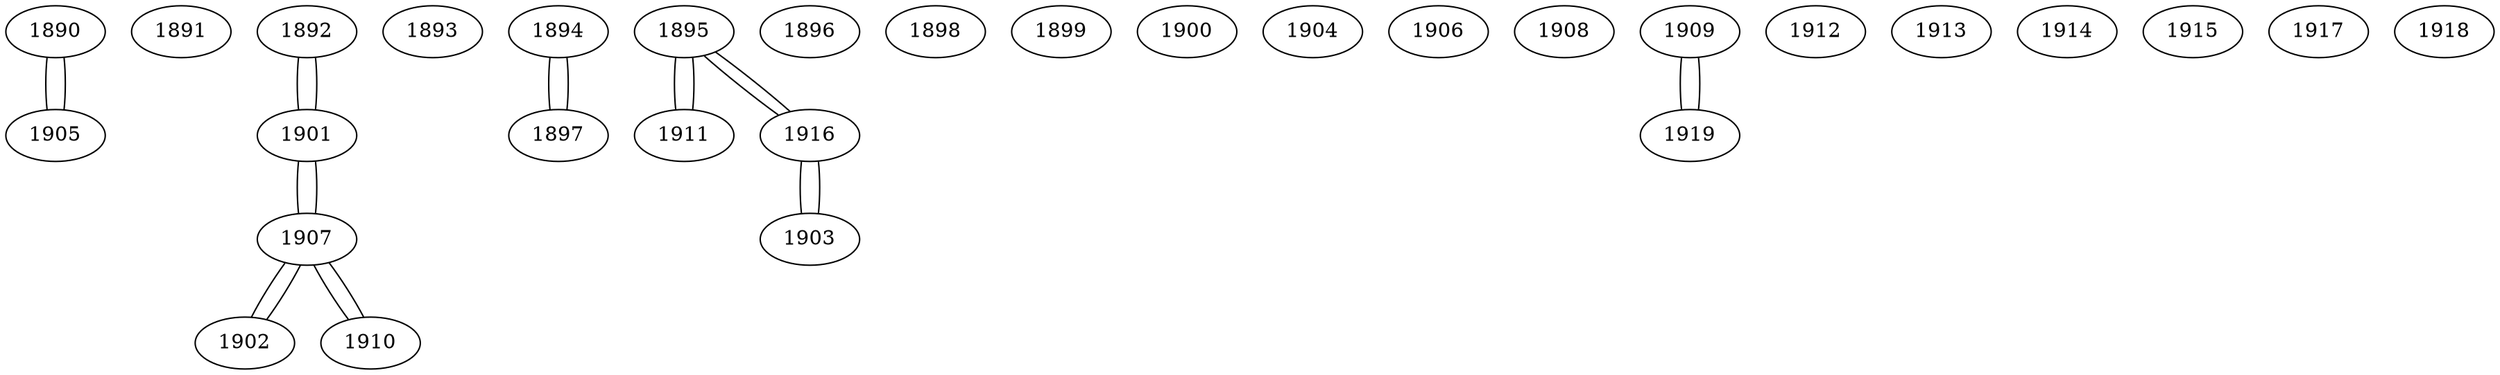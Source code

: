 graph {
    1890 [COORDINATE_X=0.13934605135952238,COORDINATE_Y=0.6807702783919851,]
    1891 [COORDINATE_X=0.002308735951083163,COORDINATE_Y=0.640577318878682,]
    1892 [COORDINATE_X=0.24469158889522802,COORDINATE_Y=0.17827922297352916,]
    1893 [COORDINATE_X=0.02352236267750818,COORDINATE_Y=0.1346750950104224,]
    1894 [COORDINATE_X=0.6006483483780644,COORDINATE_Y=0.8583727008556,]
    1895 [COORDINATE_X=0.5830187349713292,COORDINATE_Y=0.7416554760250765,]
    1896 [COORDINATE_X=0.8616831171735755,COORDINATE_Y=0.18457480448656427,]
    1897 [COORDINATE_X=0.6263453511057424,COORDINATE_Y=0.862869392146902,]
    1898 [COORDINATE_X=0.7675263584097316,COORDINATE_Y=0.12526220280705258,]
    1899 [COORDINATE_X=0.5486680114195528,COORDINATE_Y=0.320547129181155,]
    1900 [COORDINATE_X=0.2667216375601221,COORDINATE_Y=0.5484085208916257,]
    1901 [COORDINATE_X=0.25668588206962384,COORDINATE_Y=0.21613569129639398,]
    1902 [COORDINATE_X=0.23089267731809804,COORDINATE_Y=0.3496210319477224,]
    1903 [COORDINATE_X=0.6824853794563916,COORDINATE_Y=0.6878731278975679,]
    1904 [COORDINATE_X=0.06316780994876736,COORDINATE_Y=0.791819179612958,]
    1905 [COORDINATE_X=0.20425945513629862,COORDINATE_Y=0.7403424844893391,]
    1906 [COORDINATE_X=0.8039953425682685,COORDINATE_Y=0.9742378015864976,]
    1907 [COORDINATE_X=0.198496310298526,COORDINATE_Y=0.26938110879793864,]
    1908 [COORDINATE_X=0.7646666643840956,COORDINATE_Y=0.5723022591062362,]
    1909 [COORDINATE_X=0.4529749104539631,COORDINATE_Y=0.21871055812315,]
    1910 [COORDINATE_X=0.09897668124661507,COORDINATE_Y=0.27427957132383096,]
    1911 [COORDINATE_X=0.4912646214658327,COORDINATE_Y=0.7459949959712125,]
    1912 [COORDINATE_X=0.31838488663215436,COORDINATE_Y=0.058465796726048014,]
    1913 [COORDINATE_X=0.4836860166288922,COORDINATE_Y=0.4209622114370801,]
    1914 [COORDINATE_X=0.588976807412798,COORDINATE_Y=0.022895363440318617,]
    1915 [COORDINATE_X=0.1477284091481622,COORDINATE_Y=0.03400402039375616,]
    1916 [COORDINATE_X=0.6370455493482395,COORDINATE_Y=0.7052209135311117,]
    1917 [COORDINATE_X=0.410440250905454,COORDINATE_Y=0.9188200765880998,]
    1918 [COORDINATE_X=0.33624733175534527,COORDINATE_Y=0.35078736082197204,]
    1919 [COORDINATE_X=0.5094915431158772,COORDINATE_Y=0.18061777511183874,]
    1890 -- 1905
    1892 -- 1901
    1894 -- 1897
    1895 -- 1911
    1895 -- 1916
    1897 -- 1894
    1901 -- 1892
    1901 -- 1907
    1902 -- 1907
    1903 -- 1916
    1905 -- 1890
    1907 -- 1901
    1907 -- 1902
    1907 -- 1910
    1909 -- 1919
    1910 -- 1907
    1911 -- 1895
    1916 -- 1895
    1916 -- 1903
    1919 -- 1909
}
